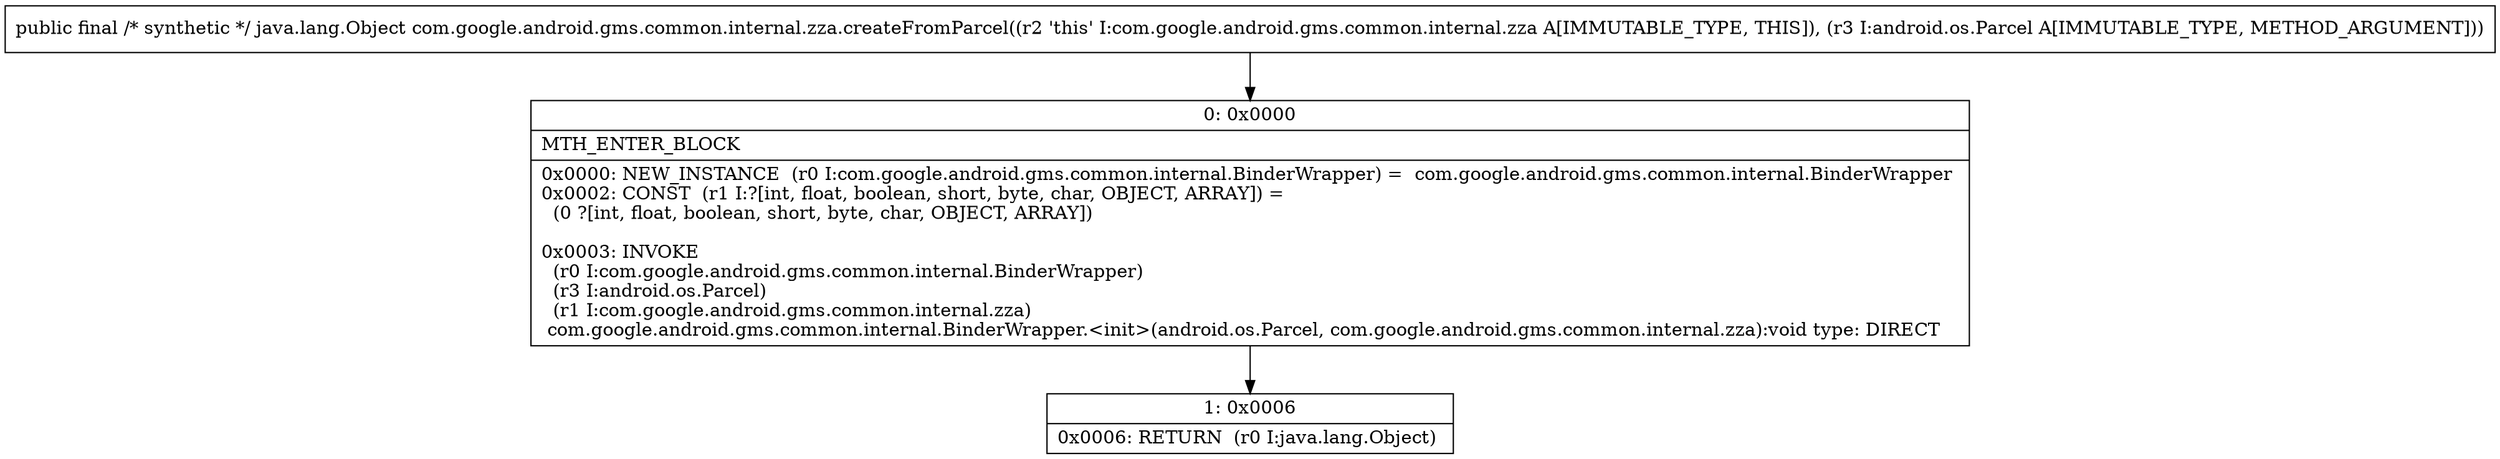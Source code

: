 digraph "CFG forcom.google.android.gms.common.internal.zza.createFromParcel(Landroid\/os\/Parcel;)Ljava\/lang\/Object;" {
Node_0 [shape=record,label="{0\:\ 0x0000|MTH_ENTER_BLOCK\l|0x0000: NEW_INSTANCE  (r0 I:com.google.android.gms.common.internal.BinderWrapper) =  com.google.android.gms.common.internal.BinderWrapper \l0x0002: CONST  (r1 I:?[int, float, boolean, short, byte, char, OBJECT, ARRAY]) = \l  (0 ?[int, float, boolean, short, byte, char, OBJECT, ARRAY])\l \l0x0003: INVOKE  \l  (r0 I:com.google.android.gms.common.internal.BinderWrapper)\l  (r3 I:android.os.Parcel)\l  (r1 I:com.google.android.gms.common.internal.zza)\l com.google.android.gms.common.internal.BinderWrapper.\<init\>(android.os.Parcel, com.google.android.gms.common.internal.zza):void type: DIRECT \l}"];
Node_1 [shape=record,label="{1\:\ 0x0006|0x0006: RETURN  (r0 I:java.lang.Object) \l}"];
MethodNode[shape=record,label="{public final \/* synthetic *\/ java.lang.Object com.google.android.gms.common.internal.zza.createFromParcel((r2 'this' I:com.google.android.gms.common.internal.zza A[IMMUTABLE_TYPE, THIS]), (r3 I:android.os.Parcel A[IMMUTABLE_TYPE, METHOD_ARGUMENT])) }"];
MethodNode -> Node_0;
Node_0 -> Node_1;
}

